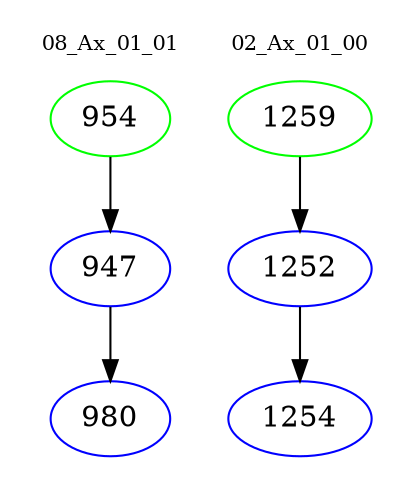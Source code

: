 digraph{
subgraph cluster_0 {
color = white
label = "08_Ax_01_01";
fontsize=10;
T0_954 [label="954", color="green"]
T0_954 -> T0_947 [color="black"]
T0_947 [label="947", color="blue"]
T0_947 -> T0_980 [color="black"]
T0_980 [label="980", color="blue"]
}
subgraph cluster_1 {
color = white
label = "02_Ax_01_00";
fontsize=10;
T1_1259 [label="1259", color="green"]
T1_1259 -> T1_1252 [color="black"]
T1_1252 [label="1252", color="blue"]
T1_1252 -> T1_1254 [color="black"]
T1_1254 [label="1254", color="blue"]
}
}
